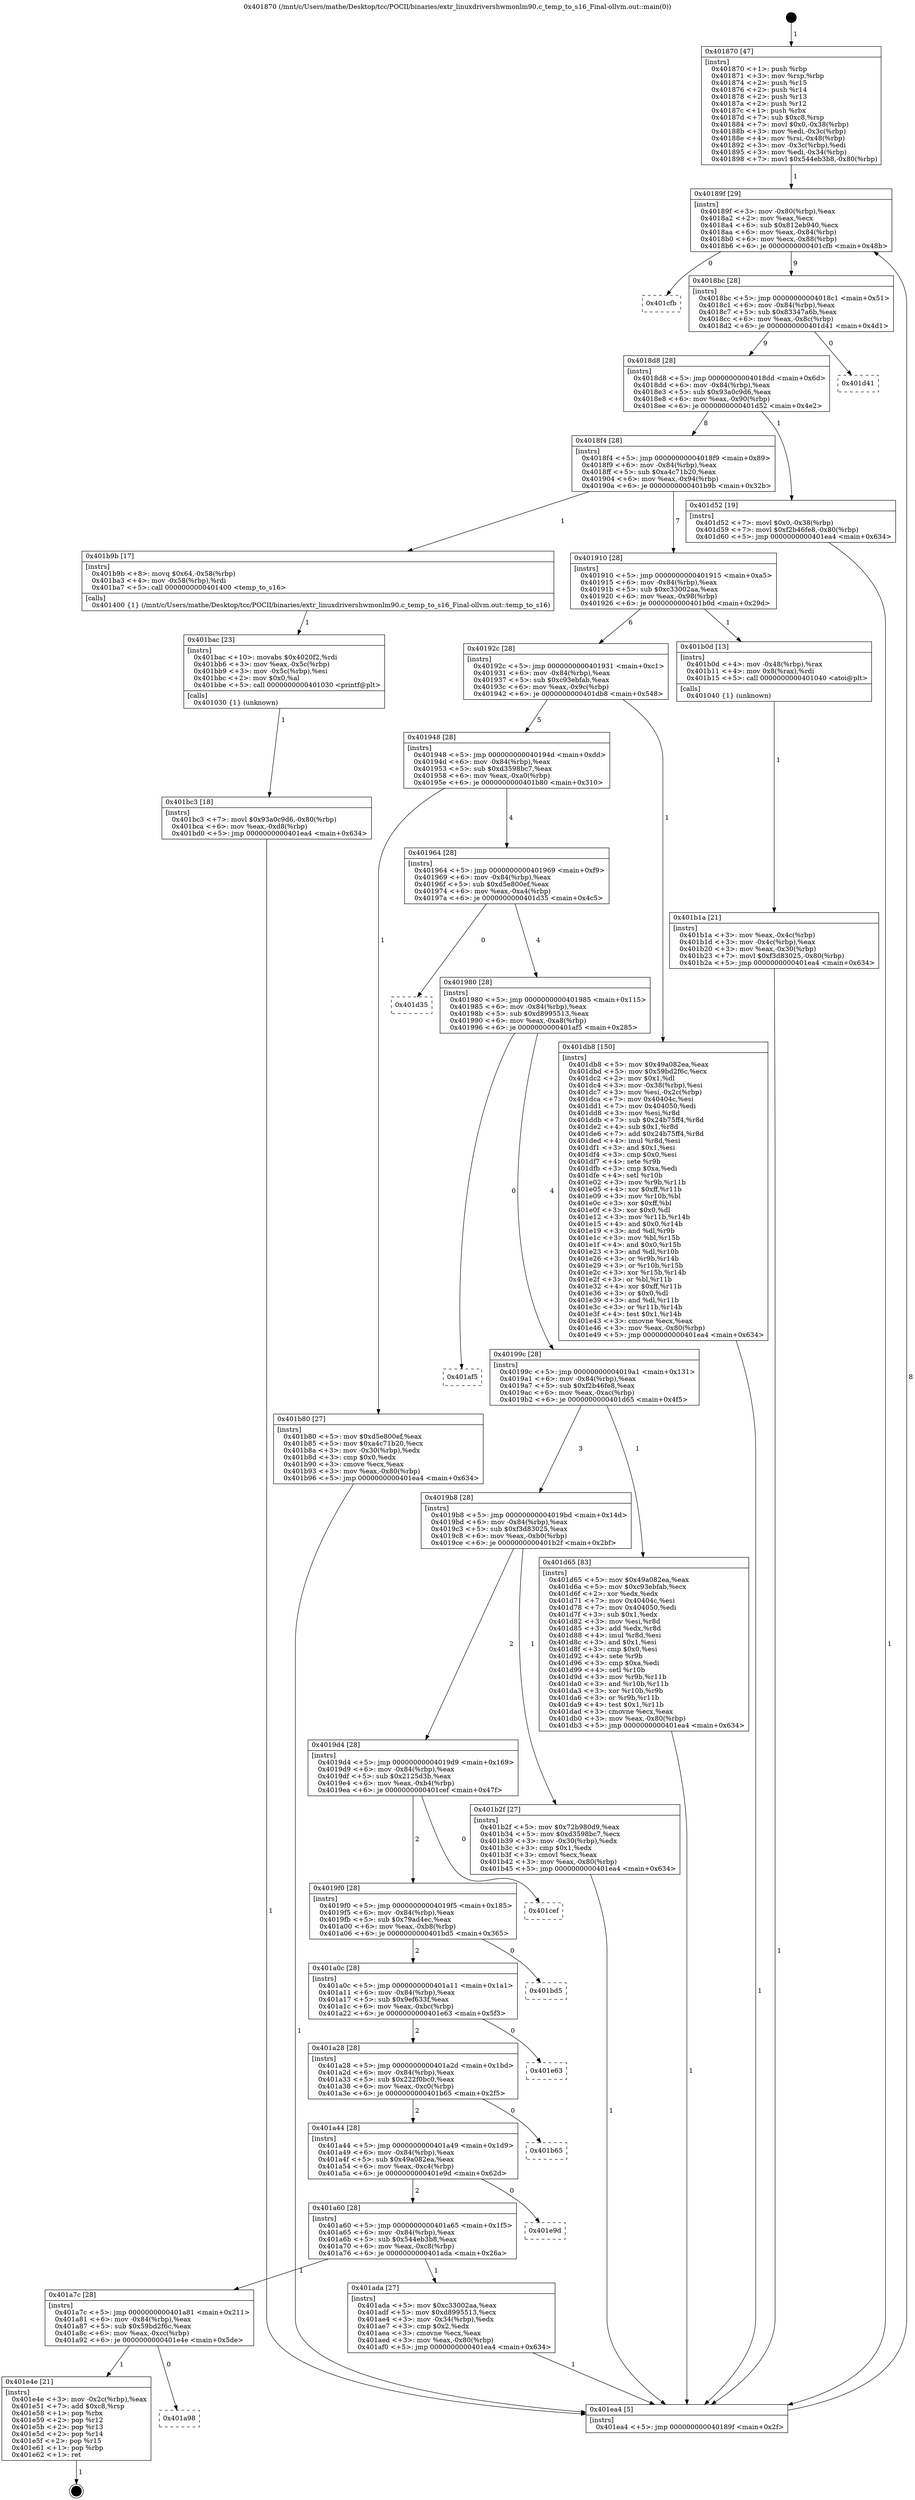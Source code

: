 digraph "0x401870" {
  label = "0x401870 (/mnt/c/Users/mathe/Desktop/tcc/POCII/binaries/extr_linuxdrivershwmonlm90.c_temp_to_s16_Final-ollvm.out::main(0))"
  labelloc = "t"
  node[shape=record]

  Entry [label="",width=0.3,height=0.3,shape=circle,fillcolor=black,style=filled]
  "0x40189f" [label="{
     0x40189f [29]\l
     | [instrs]\l
     &nbsp;&nbsp;0x40189f \<+3\>: mov -0x80(%rbp),%eax\l
     &nbsp;&nbsp;0x4018a2 \<+2\>: mov %eax,%ecx\l
     &nbsp;&nbsp;0x4018a4 \<+6\>: sub $0x812eb940,%ecx\l
     &nbsp;&nbsp;0x4018aa \<+6\>: mov %eax,-0x84(%rbp)\l
     &nbsp;&nbsp;0x4018b0 \<+6\>: mov %ecx,-0x88(%rbp)\l
     &nbsp;&nbsp;0x4018b6 \<+6\>: je 0000000000401cfb \<main+0x48b\>\l
  }"]
  "0x401cfb" [label="{
     0x401cfb\l
  }", style=dashed]
  "0x4018bc" [label="{
     0x4018bc [28]\l
     | [instrs]\l
     &nbsp;&nbsp;0x4018bc \<+5\>: jmp 00000000004018c1 \<main+0x51\>\l
     &nbsp;&nbsp;0x4018c1 \<+6\>: mov -0x84(%rbp),%eax\l
     &nbsp;&nbsp;0x4018c7 \<+5\>: sub $0x83347a6b,%eax\l
     &nbsp;&nbsp;0x4018cc \<+6\>: mov %eax,-0x8c(%rbp)\l
     &nbsp;&nbsp;0x4018d2 \<+6\>: je 0000000000401d41 \<main+0x4d1\>\l
  }"]
  Exit [label="",width=0.3,height=0.3,shape=circle,fillcolor=black,style=filled,peripheries=2]
  "0x401d41" [label="{
     0x401d41\l
  }", style=dashed]
  "0x4018d8" [label="{
     0x4018d8 [28]\l
     | [instrs]\l
     &nbsp;&nbsp;0x4018d8 \<+5\>: jmp 00000000004018dd \<main+0x6d\>\l
     &nbsp;&nbsp;0x4018dd \<+6\>: mov -0x84(%rbp),%eax\l
     &nbsp;&nbsp;0x4018e3 \<+5\>: sub $0x93a0c9d6,%eax\l
     &nbsp;&nbsp;0x4018e8 \<+6\>: mov %eax,-0x90(%rbp)\l
     &nbsp;&nbsp;0x4018ee \<+6\>: je 0000000000401d52 \<main+0x4e2\>\l
  }"]
  "0x401a98" [label="{
     0x401a98\l
  }", style=dashed]
  "0x401d52" [label="{
     0x401d52 [19]\l
     | [instrs]\l
     &nbsp;&nbsp;0x401d52 \<+7\>: movl $0x0,-0x38(%rbp)\l
     &nbsp;&nbsp;0x401d59 \<+7\>: movl $0xf2b46fe8,-0x80(%rbp)\l
     &nbsp;&nbsp;0x401d60 \<+5\>: jmp 0000000000401ea4 \<main+0x634\>\l
  }"]
  "0x4018f4" [label="{
     0x4018f4 [28]\l
     | [instrs]\l
     &nbsp;&nbsp;0x4018f4 \<+5\>: jmp 00000000004018f9 \<main+0x89\>\l
     &nbsp;&nbsp;0x4018f9 \<+6\>: mov -0x84(%rbp),%eax\l
     &nbsp;&nbsp;0x4018ff \<+5\>: sub $0xa4c71b20,%eax\l
     &nbsp;&nbsp;0x401904 \<+6\>: mov %eax,-0x94(%rbp)\l
     &nbsp;&nbsp;0x40190a \<+6\>: je 0000000000401b9b \<main+0x32b\>\l
  }"]
  "0x401e4e" [label="{
     0x401e4e [21]\l
     | [instrs]\l
     &nbsp;&nbsp;0x401e4e \<+3\>: mov -0x2c(%rbp),%eax\l
     &nbsp;&nbsp;0x401e51 \<+7\>: add $0xc8,%rsp\l
     &nbsp;&nbsp;0x401e58 \<+1\>: pop %rbx\l
     &nbsp;&nbsp;0x401e59 \<+2\>: pop %r12\l
     &nbsp;&nbsp;0x401e5b \<+2\>: pop %r13\l
     &nbsp;&nbsp;0x401e5d \<+2\>: pop %r14\l
     &nbsp;&nbsp;0x401e5f \<+2\>: pop %r15\l
     &nbsp;&nbsp;0x401e61 \<+1\>: pop %rbp\l
     &nbsp;&nbsp;0x401e62 \<+1\>: ret\l
  }"]
  "0x401b9b" [label="{
     0x401b9b [17]\l
     | [instrs]\l
     &nbsp;&nbsp;0x401b9b \<+8\>: movq $0x64,-0x58(%rbp)\l
     &nbsp;&nbsp;0x401ba3 \<+4\>: mov -0x58(%rbp),%rdi\l
     &nbsp;&nbsp;0x401ba7 \<+5\>: call 0000000000401400 \<temp_to_s16\>\l
     | [calls]\l
     &nbsp;&nbsp;0x401400 \{1\} (/mnt/c/Users/mathe/Desktop/tcc/POCII/binaries/extr_linuxdrivershwmonlm90.c_temp_to_s16_Final-ollvm.out::temp_to_s16)\l
  }"]
  "0x401910" [label="{
     0x401910 [28]\l
     | [instrs]\l
     &nbsp;&nbsp;0x401910 \<+5\>: jmp 0000000000401915 \<main+0xa5\>\l
     &nbsp;&nbsp;0x401915 \<+6\>: mov -0x84(%rbp),%eax\l
     &nbsp;&nbsp;0x40191b \<+5\>: sub $0xc33002aa,%eax\l
     &nbsp;&nbsp;0x401920 \<+6\>: mov %eax,-0x98(%rbp)\l
     &nbsp;&nbsp;0x401926 \<+6\>: je 0000000000401b0d \<main+0x29d\>\l
  }"]
  "0x401bc3" [label="{
     0x401bc3 [18]\l
     | [instrs]\l
     &nbsp;&nbsp;0x401bc3 \<+7\>: movl $0x93a0c9d6,-0x80(%rbp)\l
     &nbsp;&nbsp;0x401bca \<+6\>: mov %eax,-0xd8(%rbp)\l
     &nbsp;&nbsp;0x401bd0 \<+5\>: jmp 0000000000401ea4 \<main+0x634\>\l
  }"]
  "0x401b0d" [label="{
     0x401b0d [13]\l
     | [instrs]\l
     &nbsp;&nbsp;0x401b0d \<+4\>: mov -0x48(%rbp),%rax\l
     &nbsp;&nbsp;0x401b11 \<+4\>: mov 0x8(%rax),%rdi\l
     &nbsp;&nbsp;0x401b15 \<+5\>: call 0000000000401040 \<atoi@plt\>\l
     | [calls]\l
     &nbsp;&nbsp;0x401040 \{1\} (unknown)\l
  }"]
  "0x40192c" [label="{
     0x40192c [28]\l
     | [instrs]\l
     &nbsp;&nbsp;0x40192c \<+5\>: jmp 0000000000401931 \<main+0xc1\>\l
     &nbsp;&nbsp;0x401931 \<+6\>: mov -0x84(%rbp),%eax\l
     &nbsp;&nbsp;0x401937 \<+5\>: sub $0xc93ebfab,%eax\l
     &nbsp;&nbsp;0x40193c \<+6\>: mov %eax,-0x9c(%rbp)\l
     &nbsp;&nbsp;0x401942 \<+6\>: je 0000000000401db8 \<main+0x548\>\l
  }"]
  "0x401bac" [label="{
     0x401bac [23]\l
     | [instrs]\l
     &nbsp;&nbsp;0x401bac \<+10\>: movabs $0x4020f2,%rdi\l
     &nbsp;&nbsp;0x401bb6 \<+3\>: mov %eax,-0x5c(%rbp)\l
     &nbsp;&nbsp;0x401bb9 \<+3\>: mov -0x5c(%rbp),%esi\l
     &nbsp;&nbsp;0x401bbc \<+2\>: mov $0x0,%al\l
     &nbsp;&nbsp;0x401bbe \<+5\>: call 0000000000401030 \<printf@plt\>\l
     | [calls]\l
     &nbsp;&nbsp;0x401030 \{1\} (unknown)\l
  }"]
  "0x401db8" [label="{
     0x401db8 [150]\l
     | [instrs]\l
     &nbsp;&nbsp;0x401db8 \<+5\>: mov $0x49a082ea,%eax\l
     &nbsp;&nbsp;0x401dbd \<+5\>: mov $0x59bd2f6c,%ecx\l
     &nbsp;&nbsp;0x401dc2 \<+2\>: mov $0x1,%dl\l
     &nbsp;&nbsp;0x401dc4 \<+3\>: mov -0x38(%rbp),%esi\l
     &nbsp;&nbsp;0x401dc7 \<+3\>: mov %esi,-0x2c(%rbp)\l
     &nbsp;&nbsp;0x401dca \<+7\>: mov 0x40404c,%esi\l
     &nbsp;&nbsp;0x401dd1 \<+7\>: mov 0x404050,%edi\l
     &nbsp;&nbsp;0x401dd8 \<+3\>: mov %esi,%r8d\l
     &nbsp;&nbsp;0x401ddb \<+7\>: sub $0x24b75ff4,%r8d\l
     &nbsp;&nbsp;0x401de2 \<+4\>: sub $0x1,%r8d\l
     &nbsp;&nbsp;0x401de6 \<+7\>: add $0x24b75ff4,%r8d\l
     &nbsp;&nbsp;0x401ded \<+4\>: imul %r8d,%esi\l
     &nbsp;&nbsp;0x401df1 \<+3\>: and $0x1,%esi\l
     &nbsp;&nbsp;0x401df4 \<+3\>: cmp $0x0,%esi\l
     &nbsp;&nbsp;0x401df7 \<+4\>: sete %r9b\l
     &nbsp;&nbsp;0x401dfb \<+3\>: cmp $0xa,%edi\l
     &nbsp;&nbsp;0x401dfe \<+4\>: setl %r10b\l
     &nbsp;&nbsp;0x401e02 \<+3\>: mov %r9b,%r11b\l
     &nbsp;&nbsp;0x401e05 \<+4\>: xor $0xff,%r11b\l
     &nbsp;&nbsp;0x401e09 \<+3\>: mov %r10b,%bl\l
     &nbsp;&nbsp;0x401e0c \<+3\>: xor $0xff,%bl\l
     &nbsp;&nbsp;0x401e0f \<+3\>: xor $0x0,%dl\l
     &nbsp;&nbsp;0x401e12 \<+3\>: mov %r11b,%r14b\l
     &nbsp;&nbsp;0x401e15 \<+4\>: and $0x0,%r14b\l
     &nbsp;&nbsp;0x401e19 \<+3\>: and %dl,%r9b\l
     &nbsp;&nbsp;0x401e1c \<+3\>: mov %bl,%r15b\l
     &nbsp;&nbsp;0x401e1f \<+4\>: and $0x0,%r15b\l
     &nbsp;&nbsp;0x401e23 \<+3\>: and %dl,%r10b\l
     &nbsp;&nbsp;0x401e26 \<+3\>: or %r9b,%r14b\l
     &nbsp;&nbsp;0x401e29 \<+3\>: or %r10b,%r15b\l
     &nbsp;&nbsp;0x401e2c \<+3\>: xor %r15b,%r14b\l
     &nbsp;&nbsp;0x401e2f \<+3\>: or %bl,%r11b\l
     &nbsp;&nbsp;0x401e32 \<+4\>: xor $0xff,%r11b\l
     &nbsp;&nbsp;0x401e36 \<+3\>: or $0x0,%dl\l
     &nbsp;&nbsp;0x401e39 \<+3\>: and %dl,%r11b\l
     &nbsp;&nbsp;0x401e3c \<+3\>: or %r11b,%r14b\l
     &nbsp;&nbsp;0x401e3f \<+4\>: test $0x1,%r14b\l
     &nbsp;&nbsp;0x401e43 \<+3\>: cmovne %ecx,%eax\l
     &nbsp;&nbsp;0x401e46 \<+3\>: mov %eax,-0x80(%rbp)\l
     &nbsp;&nbsp;0x401e49 \<+5\>: jmp 0000000000401ea4 \<main+0x634\>\l
  }"]
  "0x401948" [label="{
     0x401948 [28]\l
     | [instrs]\l
     &nbsp;&nbsp;0x401948 \<+5\>: jmp 000000000040194d \<main+0xdd\>\l
     &nbsp;&nbsp;0x40194d \<+6\>: mov -0x84(%rbp),%eax\l
     &nbsp;&nbsp;0x401953 \<+5\>: sub $0xd3598bc7,%eax\l
     &nbsp;&nbsp;0x401958 \<+6\>: mov %eax,-0xa0(%rbp)\l
     &nbsp;&nbsp;0x40195e \<+6\>: je 0000000000401b80 \<main+0x310\>\l
  }"]
  "0x401b1a" [label="{
     0x401b1a [21]\l
     | [instrs]\l
     &nbsp;&nbsp;0x401b1a \<+3\>: mov %eax,-0x4c(%rbp)\l
     &nbsp;&nbsp;0x401b1d \<+3\>: mov -0x4c(%rbp),%eax\l
     &nbsp;&nbsp;0x401b20 \<+3\>: mov %eax,-0x30(%rbp)\l
     &nbsp;&nbsp;0x401b23 \<+7\>: movl $0xf3d83025,-0x80(%rbp)\l
     &nbsp;&nbsp;0x401b2a \<+5\>: jmp 0000000000401ea4 \<main+0x634\>\l
  }"]
  "0x401b80" [label="{
     0x401b80 [27]\l
     | [instrs]\l
     &nbsp;&nbsp;0x401b80 \<+5\>: mov $0xd5e800ef,%eax\l
     &nbsp;&nbsp;0x401b85 \<+5\>: mov $0xa4c71b20,%ecx\l
     &nbsp;&nbsp;0x401b8a \<+3\>: mov -0x30(%rbp),%edx\l
     &nbsp;&nbsp;0x401b8d \<+3\>: cmp $0x0,%edx\l
     &nbsp;&nbsp;0x401b90 \<+3\>: cmove %ecx,%eax\l
     &nbsp;&nbsp;0x401b93 \<+3\>: mov %eax,-0x80(%rbp)\l
     &nbsp;&nbsp;0x401b96 \<+5\>: jmp 0000000000401ea4 \<main+0x634\>\l
  }"]
  "0x401964" [label="{
     0x401964 [28]\l
     | [instrs]\l
     &nbsp;&nbsp;0x401964 \<+5\>: jmp 0000000000401969 \<main+0xf9\>\l
     &nbsp;&nbsp;0x401969 \<+6\>: mov -0x84(%rbp),%eax\l
     &nbsp;&nbsp;0x40196f \<+5\>: sub $0xd5e800ef,%eax\l
     &nbsp;&nbsp;0x401974 \<+6\>: mov %eax,-0xa4(%rbp)\l
     &nbsp;&nbsp;0x40197a \<+6\>: je 0000000000401d35 \<main+0x4c5\>\l
  }"]
  "0x401870" [label="{
     0x401870 [47]\l
     | [instrs]\l
     &nbsp;&nbsp;0x401870 \<+1\>: push %rbp\l
     &nbsp;&nbsp;0x401871 \<+3\>: mov %rsp,%rbp\l
     &nbsp;&nbsp;0x401874 \<+2\>: push %r15\l
     &nbsp;&nbsp;0x401876 \<+2\>: push %r14\l
     &nbsp;&nbsp;0x401878 \<+2\>: push %r13\l
     &nbsp;&nbsp;0x40187a \<+2\>: push %r12\l
     &nbsp;&nbsp;0x40187c \<+1\>: push %rbx\l
     &nbsp;&nbsp;0x40187d \<+7\>: sub $0xc8,%rsp\l
     &nbsp;&nbsp;0x401884 \<+7\>: movl $0x0,-0x38(%rbp)\l
     &nbsp;&nbsp;0x40188b \<+3\>: mov %edi,-0x3c(%rbp)\l
     &nbsp;&nbsp;0x40188e \<+4\>: mov %rsi,-0x48(%rbp)\l
     &nbsp;&nbsp;0x401892 \<+3\>: mov -0x3c(%rbp),%edi\l
     &nbsp;&nbsp;0x401895 \<+3\>: mov %edi,-0x34(%rbp)\l
     &nbsp;&nbsp;0x401898 \<+7\>: movl $0x544eb3b8,-0x80(%rbp)\l
  }"]
  "0x401d35" [label="{
     0x401d35\l
  }", style=dashed]
  "0x401980" [label="{
     0x401980 [28]\l
     | [instrs]\l
     &nbsp;&nbsp;0x401980 \<+5\>: jmp 0000000000401985 \<main+0x115\>\l
     &nbsp;&nbsp;0x401985 \<+6\>: mov -0x84(%rbp),%eax\l
     &nbsp;&nbsp;0x40198b \<+5\>: sub $0xd8995513,%eax\l
     &nbsp;&nbsp;0x401990 \<+6\>: mov %eax,-0xa8(%rbp)\l
     &nbsp;&nbsp;0x401996 \<+6\>: je 0000000000401af5 \<main+0x285\>\l
  }"]
  "0x401ea4" [label="{
     0x401ea4 [5]\l
     | [instrs]\l
     &nbsp;&nbsp;0x401ea4 \<+5\>: jmp 000000000040189f \<main+0x2f\>\l
  }"]
  "0x401af5" [label="{
     0x401af5\l
  }", style=dashed]
  "0x40199c" [label="{
     0x40199c [28]\l
     | [instrs]\l
     &nbsp;&nbsp;0x40199c \<+5\>: jmp 00000000004019a1 \<main+0x131\>\l
     &nbsp;&nbsp;0x4019a1 \<+6\>: mov -0x84(%rbp),%eax\l
     &nbsp;&nbsp;0x4019a7 \<+5\>: sub $0xf2b46fe8,%eax\l
     &nbsp;&nbsp;0x4019ac \<+6\>: mov %eax,-0xac(%rbp)\l
     &nbsp;&nbsp;0x4019b2 \<+6\>: je 0000000000401d65 \<main+0x4f5\>\l
  }"]
  "0x401a7c" [label="{
     0x401a7c [28]\l
     | [instrs]\l
     &nbsp;&nbsp;0x401a7c \<+5\>: jmp 0000000000401a81 \<main+0x211\>\l
     &nbsp;&nbsp;0x401a81 \<+6\>: mov -0x84(%rbp),%eax\l
     &nbsp;&nbsp;0x401a87 \<+5\>: sub $0x59bd2f6c,%eax\l
     &nbsp;&nbsp;0x401a8c \<+6\>: mov %eax,-0xcc(%rbp)\l
     &nbsp;&nbsp;0x401a92 \<+6\>: je 0000000000401e4e \<main+0x5de\>\l
  }"]
  "0x401d65" [label="{
     0x401d65 [83]\l
     | [instrs]\l
     &nbsp;&nbsp;0x401d65 \<+5\>: mov $0x49a082ea,%eax\l
     &nbsp;&nbsp;0x401d6a \<+5\>: mov $0xc93ebfab,%ecx\l
     &nbsp;&nbsp;0x401d6f \<+2\>: xor %edx,%edx\l
     &nbsp;&nbsp;0x401d71 \<+7\>: mov 0x40404c,%esi\l
     &nbsp;&nbsp;0x401d78 \<+7\>: mov 0x404050,%edi\l
     &nbsp;&nbsp;0x401d7f \<+3\>: sub $0x1,%edx\l
     &nbsp;&nbsp;0x401d82 \<+3\>: mov %esi,%r8d\l
     &nbsp;&nbsp;0x401d85 \<+3\>: add %edx,%r8d\l
     &nbsp;&nbsp;0x401d88 \<+4\>: imul %r8d,%esi\l
     &nbsp;&nbsp;0x401d8c \<+3\>: and $0x1,%esi\l
     &nbsp;&nbsp;0x401d8f \<+3\>: cmp $0x0,%esi\l
     &nbsp;&nbsp;0x401d92 \<+4\>: sete %r9b\l
     &nbsp;&nbsp;0x401d96 \<+3\>: cmp $0xa,%edi\l
     &nbsp;&nbsp;0x401d99 \<+4\>: setl %r10b\l
     &nbsp;&nbsp;0x401d9d \<+3\>: mov %r9b,%r11b\l
     &nbsp;&nbsp;0x401da0 \<+3\>: and %r10b,%r11b\l
     &nbsp;&nbsp;0x401da3 \<+3\>: xor %r10b,%r9b\l
     &nbsp;&nbsp;0x401da6 \<+3\>: or %r9b,%r11b\l
     &nbsp;&nbsp;0x401da9 \<+4\>: test $0x1,%r11b\l
     &nbsp;&nbsp;0x401dad \<+3\>: cmovne %ecx,%eax\l
     &nbsp;&nbsp;0x401db0 \<+3\>: mov %eax,-0x80(%rbp)\l
     &nbsp;&nbsp;0x401db3 \<+5\>: jmp 0000000000401ea4 \<main+0x634\>\l
  }"]
  "0x4019b8" [label="{
     0x4019b8 [28]\l
     | [instrs]\l
     &nbsp;&nbsp;0x4019b8 \<+5\>: jmp 00000000004019bd \<main+0x14d\>\l
     &nbsp;&nbsp;0x4019bd \<+6\>: mov -0x84(%rbp),%eax\l
     &nbsp;&nbsp;0x4019c3 \<+5\>: sub $0xf3d83025,%eax\l
     &nbsp;&nbsp;0x4019c8 \<+6\>: mov %eax,-0xb0(%rbp)\l
     &nbsp;&nbsp;0x4019ce \<+6\>: je 0000000000401b2f \<main+0x2bf\>\l
  }"]
  "0x401ada" [label="{
     0x401ada [27]\l
     | [instrs]\l
     &nbsp;&nbsp;0x401ada \<+5\>: mov $0xc33002aa,%eax\l
     &nbsp;&nbsp;0x401adf \<+5\>: mov $0xd8995513,%ecx\l
     &nbsp;&nbsp;0x401ae4 \<+3\>: mov -0x34(%rbp),%edx\l
     &nbsp;&nbsp;0x401ae7 \<+3\>: cmp $0x2,%edx\l
     &nbsp;&nbsp;0x401aea \<+3\>: cmovne %ecx,%eax\l
     &nbsp;&nbsp;0x401aed \<+3\>: mov %eax,-0x80(%rbp)\l
     &nbsp;&nbsp;0x401af0 \<+5\>: jmp 0000000000401ea4 \<main+0x634\>\l
  }"]
  "0x401b2f" [label="{
     0x401b2f [27]\l
     | [instrs]\l
     &nbsp;&nbsp;0x401b2f \<+5\>: mov $0x72b980d9,%eax\l
     &nbsp;&nbsp;0x401b34 \<+5\>: mov $0xd3598bc7,%ecx\l
     &nbsp;&nbsp;0x401b39 \<+3\>: mov -0x30(%rbp),%edx\l
     &nbsp;&nbsp;0x401b3c \<+3\>: cmp $0x1,%edx\l
     &nbsp;&nbsp;0x401b3f \<+3\>: cmovl %ecx,%eax\l
     &nbsp;&nbsp;0x401b42 \<+3\>: mov %eax,-0x80(%rbp)\l
     &nbsp;&nbsp;0x401b45 \<+5\>: jmp 0000000000401ea4 \<main+0x634\>\l
  }"]
  "0x4019d4" [label="{
     0x4019d4 [28]\l
     | [instrs]\l
     &nbsp;&nbsp;0x4019d4 \<+5\>: jmp 00000000004019d9 \<main+0x169\>\l
     &nbsp;&nbsp;0x4019d9 \<+6\>: mov -0x84(%rbp),%eax\l
     &nbsp;&nbsp;0x4019df \<+5\>: sub $0x2125d3b,%eax\l
     &nbsp;&nbsp;0x4019e4 \<+6\>: mov %eax,-0xb4(%rbp)\l
     &nbsp;&nbsp;0x4019ea \<+6\>: je 0000000000401cef \<main+0x47f\>\l
  }"]
  "0x401a60" [label="{
     0x401a60 [28]\l
     | [instrs]\l
     &nbsp;&nbsp;0x401a60 \<+5\>: jmp 0000000000401a65 \<main+0x1f5\>\l
     &nbsp;&nbsp;0x401a65 \<+6\>: mov -0x84(%rbp),%eax\l
     &nbsp;&nbsp;0x401a6b \<+5\>: sub $0x544eb3b8,%eax\l
     &nbsp;&nbsp;0x401a70 \<+6\>: mov %eax,-0xc8(%rbp)\l
     &nbsp;&nbsp;0x401a76 \<+6\>: je 0000000000401ada \<main+0x26a\>\l
  }"]
  "0x401cef" [label="{
     0x401cef\l
  }", style=dashed]
  "0x4019f0" [label="{
     0x4019f0 [28]\l
     | [instrs]\l
     &nbsp;&nbsp;0x4019f0 \<+5\>: jmp 00000000004019f5 \<main+0x185\>\l
     &nbsp;&nbsp;0x4019f5 \<+6\>: mov -0x84(%rbp),%eax\l
     &nbsp;&nbsp;0x4019fb \<+5\>: sub $0x79ad4ec,%eax\l
     &nbsp;&nbsp;0x401a00 \<+6\>: mov %eax,-0xb8(%rbp)\l
     &nbsp;&nbsp;0x401a06 \<+6\>: je 0000000000401bd5 \<main+0x365\>\l
  }"]
  "0x401e9d" [label="{
     0x401e9d\l
  }", style=dashed]
  "0x401bd5" [label="{
     0x401bd5\l
  }", style=dashed]
  "0x401a0c" [label="{
     0x401a0c [28]\l
     | [instrs]\l
     &nbsp;&nbsp;0x401a0c \<+5\>: jmp 0000000000401a11 \<main+0x1a1\>\l
     &nbsp;&nbsp;0x401a11 \<+6\>: mov -0x84(%rbp),%eax\l
     &nbsp;&nbsp;0x401a17 \<+5\>: sub $0x9ef633f,%eax\l
     &nbsp;&nbsp;0x401a1c \<+6\>: mov %eax,-0xbc(%rbp)\l
     &nbsp;&nbsp;0x401a22 \<+6\>: je 0000000000401e63 \<main+0x5f3\>\l
  }"]
  "0x401a44" [label="{
     0x401a44 [28]\l
     | [instrs]\l
     &nbsp;&nbsp;0x401a44 \<+5\>: jmp 0000000000401a49 \<main+0x1d9\>\l
     &nbsp;&nbsp;0x401a49 \<+6\>: mov -0x84(%rbp),%eax\l
     &nbsp;&nbsp;0x401a4f \<+5\>: sub $0x49a082ea,%eax\l
     &nbsp;&nbsp;0x401a54 \<+6\>: mov %eax,-0xc4(%rbp)\l
     &nbsp;&nbsp;0x401a5a \<+6\>: je 0000000000401e9d \<main+0x62d\>\l
  }"]
  "0x401e63" [label="{
     0x401e63\l
  }", style=dashed]
  "0x401a28" [label="{
     0x401a28 [28]\l
     | [instrs]\l
     &nbsp;&nbsp;0x401a28 \<+5\>: jmp 0000000000401a2d \<main+0x1bd\>\l
     &nbsp;&nbsp;0x401a2d \<+6\>: mov -0x84(%rbp),%eax\l
     &nbsp;&nbsp;0x401a33 \<+5\>: sub $0x222f0bc0,%eax\l
     &nbsp;&nbsp;0x401a38 \<+6\>: mov %eax,-0xc0(%rbp)\l
     &nbsp;&nbsp;0x401a3e \<+6\>: je 0000000000401b65 \<main+0x2f5\>\l
  }"]
  "0x401b65" [label="{
     0x401b65\l
  }", style=dashed]
  Entry -> "0x401870" [label=" 1"]
  "0x40189f" -> "0x401cfb" [label=" 0"]
  "0x40189f" -> "0x4018bc" [label=" 9"]
  "0x401e4e" -> Exit [label=" 1"]
  "0x4018bc" -> "0x401d41" [label=" 0"]
  "0x4018bc" -> "0x4018d8" [label=" 9"]
  "0x401a7c" -> "0x401a98" [label=" 0"]
  "0x4018d8" -> "0x401d52" [label=" 1"]
  "0x4018d8" -> "0x4018f4" [label=" 8"]
  "0x401a7c" -> "0x401e4e" [label=" 1"]
  "0x4018f4" -> "0x401b9b" [label=" 1"]
  "0x4018f4" -> "0x401910" [label=" 7"]
  "0x401db8" -> "0x401ea4" [label=" 1"]
  "0x401910" -> "0x401b0d" [label=" 1"]
  "0x401910" -> "0x40192c" [label=" 6"]
  "0x401d65" -> "0x401ea4" [label=" 1"]
  "0x40192c" -> "0x401db8" [label=" 1"]
  "0x40192c" -> "0x401948" [label=" 5"]
  "0x401d52" -> "0x401ea4" [label=" 1"]
  "0x401948" -> "0x401b80" [label=" 1"]
  "0x401948" -> "0x401964" [label=" 4"]
  "0x401bc3" -> "0x401ea4" [label=" 1"]
  "0x401964" -> "0x401d35" [label=" 0"]
  "0x401964" -> "0x401980" [label=" 4"]
  "0x401bac" -> "0x401bc3" [label=" 1"]
  "0x401980" -> "0x401af5" [label=" 0"]
  "0x401980" -> "0x40199c" [label=" 4"]
  "0x401b9b" -> "0x401bac" [label=" 1"]
  "0x40199c" -> "0x401d65" [label=" 1"]
  "0x40199c" -> "0x4019b8" [label=" 3"]
  "0x401b80" -> "0x401ea4" [label=" 1"]
  "0x4019b8" -> "0x401b2f" [label=" 1"]
  "0x4019b8" -> "0x4019d4" [label=" 2"]
  "0x401b2f" -> "0x401ea4" [label=" 1"]
  "0x4019d4" -> "0x401cef" [label=" 0"]
  "0x4019d4" -> "0x4019f0" [label=" 2"]
  "0x401b0d" -> "0x401b1a" [label=" 1"]
  "0x4019f0" -> "0x401bd5" [label=" 0"]
  "0x4019f0" -> "0x401a0c" [label=" 2"]
  "0x401ea4" -> "0x40189f" [label=" 8"]
  "0x401a0c" -> "0x401e63" [label=" 0"]
  "0x401a0c" -> "0x401a28" [label=" 2"]
  "0x401ada" -> "0x401ea4" [label=" 1"]
  "0x401a28" -> "0x401b65" [label=" 0"]
  "0x401a28" -> "0x401a44" [label=" 2"]
  "0x401870" -> "0x40189f" [label=" 1"]
  "0x401a44" -> "0x401e9d" [label=" 0"]
  "0x401a44" -> "0x401a60" [label=" 2"]
  "0x401b1a" -> "0x401ea4" [label=" 1"]
  "0x401a60" -> "0x401ada" [label=" 1"]
  "0x401a60" -> "0x401a7c" [label=" 1"]
}

